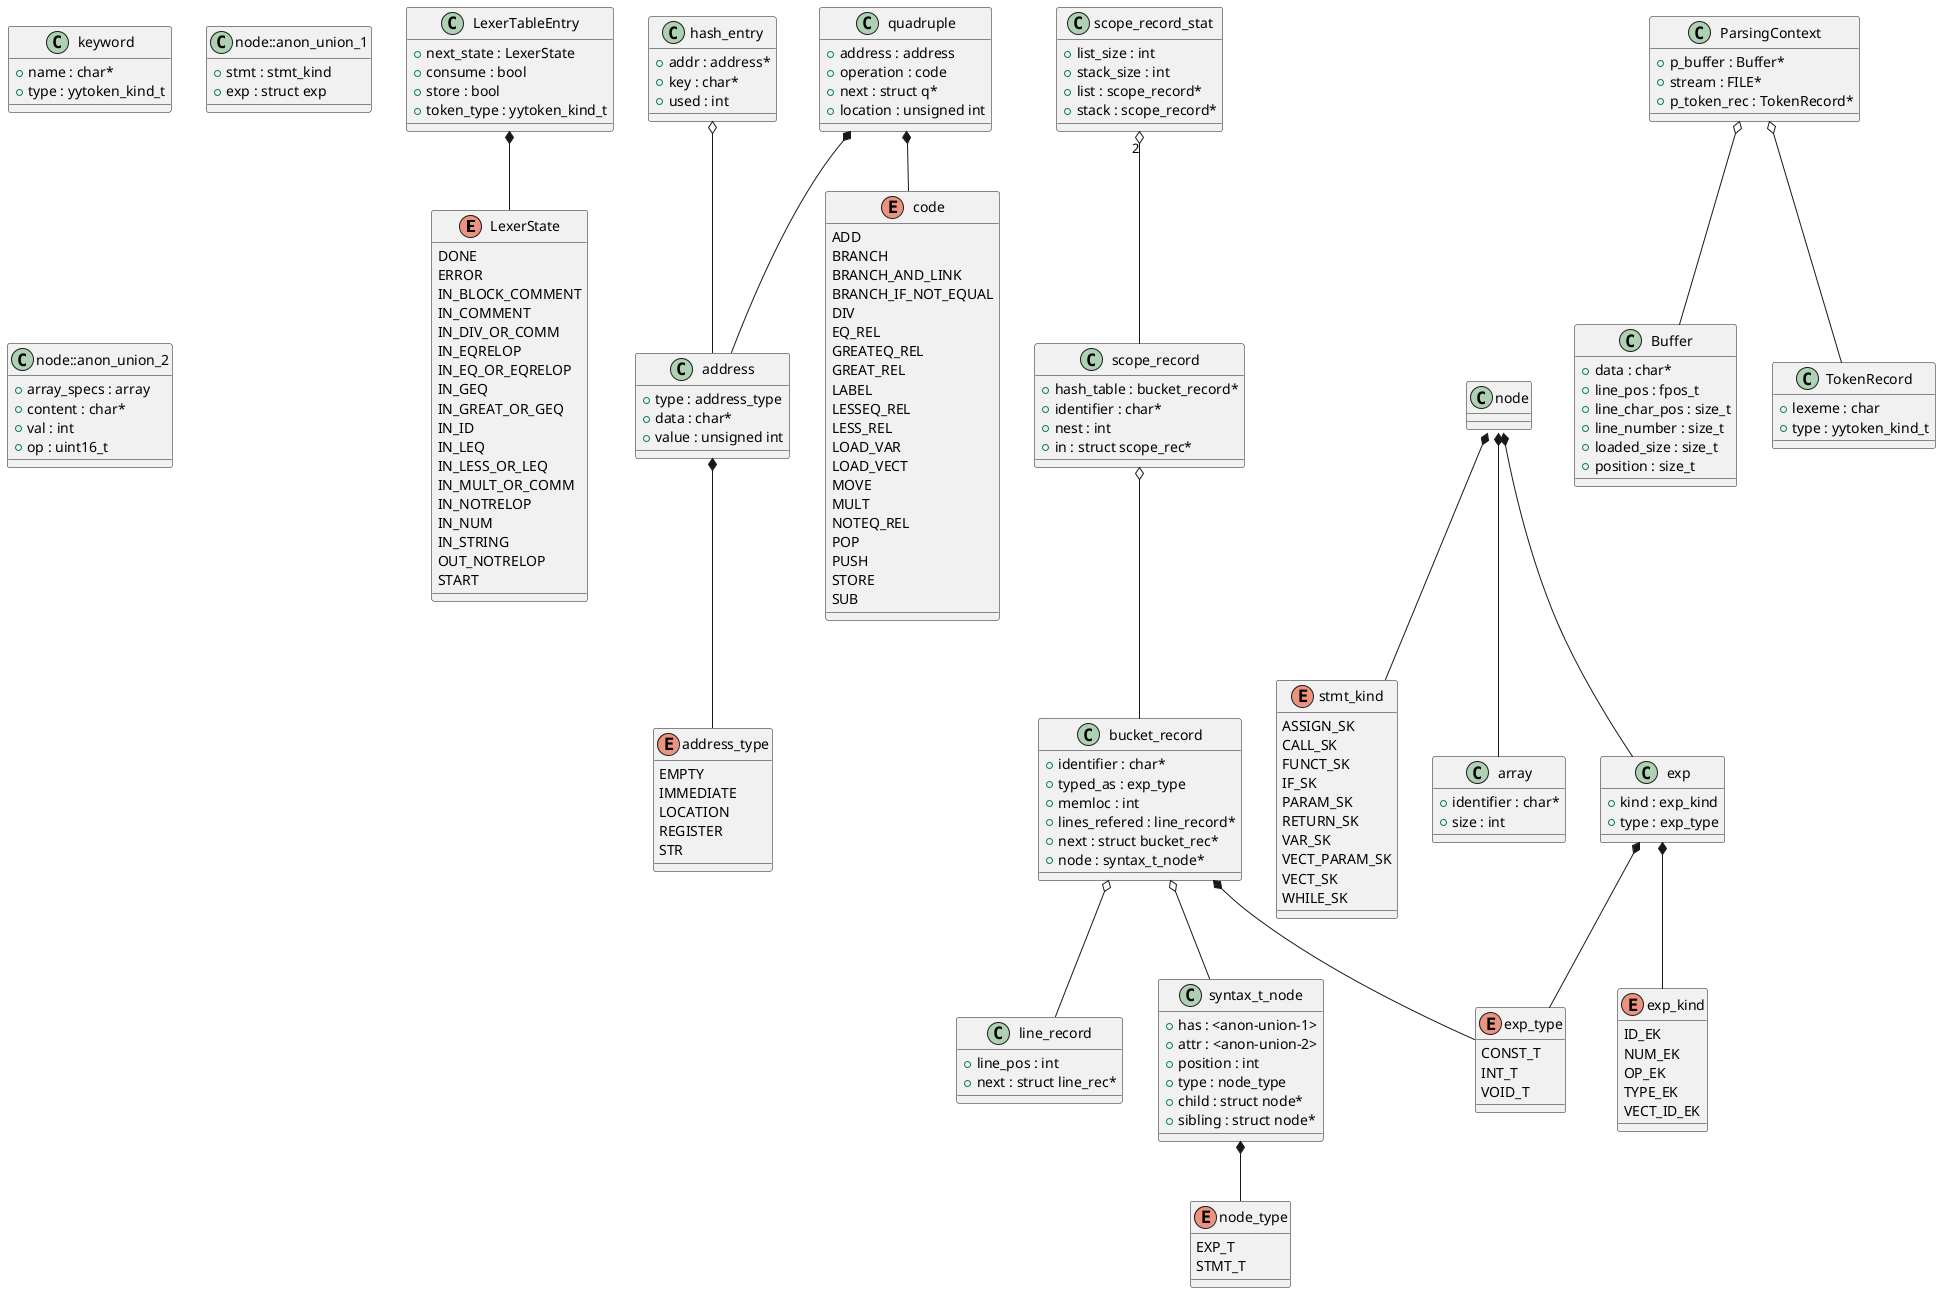@startuml





/' Objects '/

enum LexerState {
	DONE
	ERROR
	IN_BLOCK_COMMENT
	IN_COMMENT
	IN_DIV_OR_COMM
	IN_EQRELOP
	IN_EQ_OR_EQRELOP
	IN_GEQ
	IN_GREAT_OR_GEQ
	IN_ID
	IN_LEQ
	IN_LESS_OR_LEQ
	IN_MULT_OR_COMM
	IN_NOTRELOP
	IN_NUM
	IN_STRING
	OUT_NOTRELOP
	START
}


enum address_type {
	EMPTY
	IMMEDIATE
	LOCATION
	REGISTER
	STR
}


enum code {
	ADD
	BRANCH
	BRANCH_AND_LINK
	BRANCH_IF_NOT_EQUAL
	DIV
	EQ_REL
	GREATEQ_REL
	GREAT_REL
	LABEL
	LESSEQ_REL
	LESS_REL
	LOAD_VAR
	LOAD_VECT
	MOVE
	MULT
	NOTEQ_REL
	POP
	PUSH
	STORE
	SUB
}


enum exp_kind {
	ID_EK
	NUM_EK
	OP_EK
	TYPE_EK
	VECT_ID_EK
}


enum exp_type {
	CONST_T
	INT_T
	VOID_T
}


enum node_type {
	EXP_T
	STMT_T
}


enum stmt_kind {
	ASSIGN_SK
	CALL_SK
	FUNCT_SK
	IF_SK
	PARAM_SK
	RETURN_SK
	VAR_SK
	VECT_PARAM_SK
	VECT_SK
	WHILE_SK
}


class Buffer {
	+data : char*
	+line_pos : fpos_t
	+line_char_pos : size_t
	+line_number : size_t
	+loaded_size : size_t
	+position : size_t
}


class LexerTableEntry {
	+next_state : LexerState
	+consume : bool
	+store : bool
	+token_type : yytoken_kind_t
}


class ParsingContext {
	+p_buffer : Buffer*
	+stream : FILE*
	+p_token_rec : TokenRecord*
}


class TokenRecord {
	+lexeme : char
	+type : yytoken_kind_t
}


class address {
	+type : address_type
	+data : char*
	+value : unsigned int
}


class array {
	+identifier : char*
	+size : int
}


class bucket_record {
	+identifier : char*
	+typed_as : exp_type
	+memloc : int
	+lines_refered : line_record*
	+next : struct bucket_rec*
	+node : syntax_t_node*
}


class exp {
	+kind : exp_kind
	+type : exp_type
}


class hash_entry {
	+addr : address*
	+key : char*
	+used : int
}


class keyword {
	+name : char*
	+type : yytoken_kind_t
}


class line_record {
	+line_pos : int
	+next : struct line_rec*
}


class quadruple {
	+address : address
	+operation : code
	+next : struct q*
	+location : unsigned int
}


class scope_record {
	+hash_table : bucket_record*
	+identifier : char*
	+nest : int
	+in : struct scope_rec*
}


class scope_record_stat {
	+list_size : int
	+stack_size : int
	+list : scope_record*
	+stack : scope_record*
}


class syntax_t_node {
	+has : <anon-union-1>
	+attr : <anon-union-2>
	+position : int
	+type : node_type
	+child : struct node*
	+sibling : struct node*
}


class node::anon_union_1 {
	+stmt : stmt_kind
	+exp : struct exp
}


class node::anon_union_2 {
	+array_specs : array
	+content : char*
	+val : int
	+op : uint16_t
}





/' Inheritance relationships '/




/' Aggregation relationships '/

.LexerTableEntry *-- .LexerState


.ParsingContext o-- .Buffer


.ParsingContext o-- .TokenRecord


.address *-- .address_type


.bucket_record *-- .exp_type


.bucket_record o-- .line_record


.bucket_record o-- .syntax_t_node


.exp *-- .exp_kind


.exp *-- .exp_type


.hash_entry o-- .address


.node::anon_union_1 *-- .exp


.node::anon_union_1 *-- .stmt_kind


.node::anon_union_2 *-- .array


.quadruple *-- .address


.quadruple *-- .code


.scope_record o-- .bucket_record


.scope_record_stat "2" o-- .scope_record


.syntax_t_node *-- .node_type






/' Nested objects '/



@enduml
